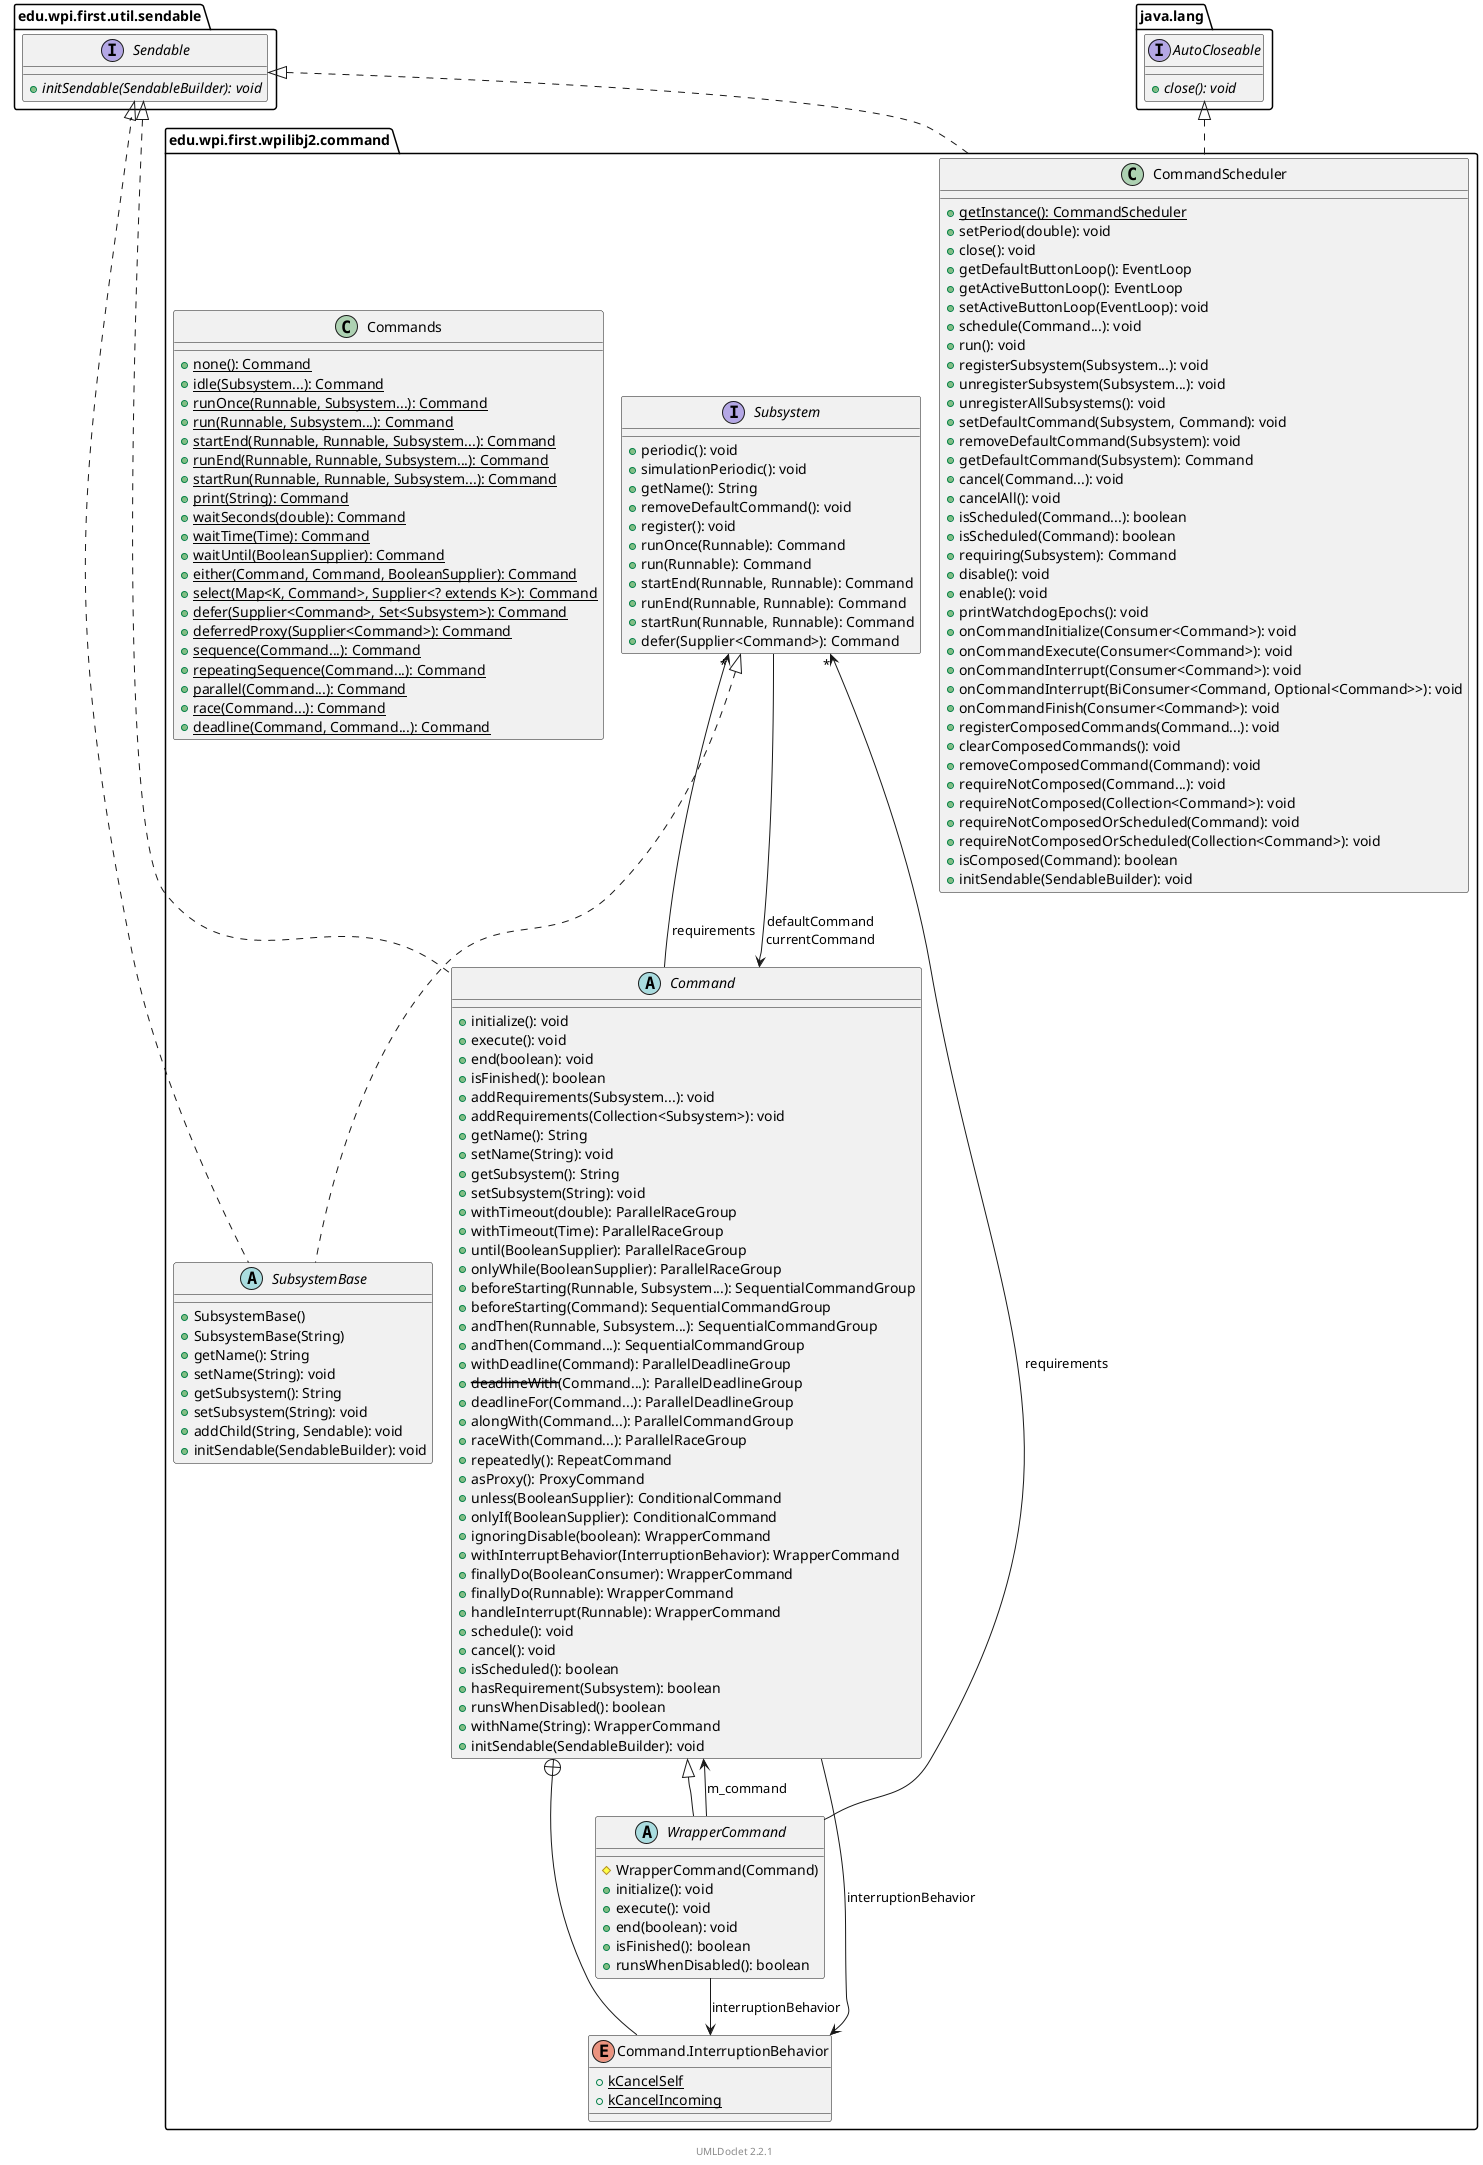 @startuml
    ' Copyright to this UML and generated images belongs to the author of the corresponding Java sources.

    ' This UML was generated by UMLDoclet (C) Copyright 2016-2025 Talsma ICT.
    ' UMLDoclet 2.2.1 is licensed under the Apache License, version 2.0
    ' and contains parts of PlantUML 1.2024.7 (ASL) Copyright 2009-2025, Arnaud Roques.

    !pragma layout smetana
    set separator ::

    package edu.wpi.first.wpilibj2.command {

        class CommandScheduler [[CommandScheduler.html]] {
            {static} +getInstance(): CommandScheduler
            +setPeriod(double): void
            +close(): void
            +getDefaultButtonLoop(): EventLoop
            +getActiveButtonLoop(): EventLoop
            +setActiveButtonLoop(EventLoop): void
            +schedule(Command...): void
            +run(): void
            +registerSubsystem(Subsystem...): void
            +unregisterSubsystem(Subsystem...): void
            +unregisterAllSubsystems(): void
            +setDefaultCommand(Subsystem, Command): void
            +removeDefaultCommand(Subsystem): void
            +getDefaultCommand(Subsystem): Command
            +cancel(Command...): void
            +cancelAll(): void
            +isScheduled(Command...): boolean
            +isScheduled(Command): boolean
            +requiring(Subsystem): Command
            +disable(): void
            +enable(): void
            +printWatchdogEpochs(): void
            +onCommandInitialize(Consumer<Command>): void
            +onCommandExecute(Consumer<Command>): void
            +onCommandInterrupt(Consumer<Command>): void
            +onCommandInterrupt(BiConsumer<Command, Optional<Command>>): void
            +onCommandFinish(Consumer<Command>): void
            +registerComposedCommands(Command...): void
            +clearComposedCommands(): void
            +removeComposedCommand(Command): void
            +requireNotComposed(Command...): void
            +requireNotComposed(Collection<Command>): void
            +requireNotComposedOrScheduled(Command): void
            +requireNotComposedOrScheduled(Collection<Command>): void
            +isComposed(Command): boolean
            +initSendable(SendableBuilder): void
        }

        interface Subsystem [[Subsystem.html]] {
            +periodic(): void
            +simulationPeriodic(): void
            +getName(): String
            +removeDefaultCommand(): void
            +register(): void
            +runOnce(Runnable): Command
            +run(Runnable): Command
            +startEnd(Runnable, Runnable): Command
            +runEnd(Runnable, Runnable): Command
            +startRun(Runnable, Runnable): Command
            +defer(Supplier<Command>): Command
        }

        class Commands [[Commands.html]] {
            {static} +none(): Command
            {static} +idle(Subsystem...): Command
            {static} +runOnce(Runnable, Subsystem...): Command
            {static} +run(Runnable, Subsystem...): Command
            {static} +startEnd(Runnable, Runnable, Subsystem...): Command
            {static} +runEnd(Runnable, Runnable, Subsystem...): Command
            {static} +startRun(Runnable, Runnable, Subsystem...): Command
            {static} +print(String): Command
            {static} +waitSeconds(double): Command
            {static} +waitTime(Time): Command
            {static} +waitUntil(BooleanSupplier): Command
            {static} +either(Command, Command, BooleanSupplier): Command
            {static} +select(Map<K, Command>, Supplier<? extends K>): Command
            {static} +defer(Supplier<Command>, Set<Subsystem>): Command
            {static} +deferredProxy(Supplier<Command>): Command
            {static} +sequence(Command...): Command
            {static} +repeatingSequence(Command...): Command
            {static} +parallel(Command...): Command
            {static} +race(Command...): Command
            {static} +deadline(Command, Command...): Command
        }

        abstract class SubsystemBase [[SubsystemBase.html]] {
            +SubsystemBase()
            +SubsystemBase(String)
            +getName(): String
            +setName(String): void
            +getSubsystem(): String
            +setSubsystem(String): void
            +addChild(String, Sendable): void
            +initSendable(SendableBuilder): void
        }

        abstract class WrapperCommand [[WrapperCommand.html]] {
            #WrapperCommand(Command)
            +initialize(): void
            +execute(): void
            +end(boolean): void
            +isFinished(): boolean
            +runsWhenDisabled(): boolean
        }

        abstract class Command [[Command.html]] {
            +initialize(): void
            +execute(): void
            +end(boolean): void
            +isFinished(): boolean
            +addRequirements(Subsystem...): void
            +addRequirements(Collection<Subsystem>): void
            +getName(): String
            +setName(String): void
            +getSubsystem(): String
            +setSubsystem(String): void
            +withTimeout(double): ParallelRaceGroup
            +withTimeout(Time): ParallelRaceGroup
            +until(BooleanSupplier): ParallelRaceGroup
            +onlyWhile(BooleanSupplier): ParallelRaceGroup
            +beforeStarting(Runnable, Subsystem...): SequentialCommandGroup
            +beforeStarting(Command): SequentialCommandGroup
            +andThen(Runnable, Subsystem...): SequentialCommandGroup
            +andThen(Command...): SequentialCommandGroup
            +withDeadline(Command): ParallelDeadlineGroup
            +--deadlineWith--(Command...): ParallelDeadlineGroup
            +deadlineFor(Command...): ParallelDeadlineGroup
            +alongWith(Command...): ParallelCommandGroup
            +raceWith(Command...): ParallelRaceGroup
            +repeatedly(): RepeatCommand
            +asProxy(): ProxyCommand
            +unless(BooleanSupplier): ConditionalCommand
            +onlyIf(BooleanSupplier): ConditionalCommand
            +ignoringDisable(boolean): WrapperCommand
            +withInterruptBehavior(InterruptionBehavior): WrapperCommand
            +finallyDo(BooleanConsumer): WrapperCommand
            +finallyDo(Runnable): WrapperCommand
            +handleInterrupt(Runnable): WrapperCommand
            +schedule(): void
            +cancel(): void
            +isScheduled(): boolean
            +hasRequirement(Subsystem): boolean
            +runsWhenDisabled(): boolean
            +withName(String): WrapperCommand
            +initSendable(SendableBuilder): void
        }

        enum Command.InterruptionBehavior [[Command.InterruptionBehavior.html]] {
            {static} +kCancelSelf
            {static} +kCancelIncoming
        }

    }

    package edu.wpi.first.util.sendable {
        interface Sendable [[../../util/sendable/Sendable.html]] {
            {abstract} +initSendable(SendableBuilder): void
        }
    }

    package java.lang {
        interface AutoCloseable {
            {abstract} +close(): void
        }
    }

    java.lang::AutoCloseable <|.. edu.wpi.first.wpilibj2.command::CommandScheduler
    edu.wpi.first.util.sendable::Sendable <|.. edu.wpi.first.wpilibj2.command::Command
    edu.wpi.first.util.sendable::Sendable <|.. edu.wpi.first.wpilibj2.command::CommandScheduler
    edu.wpi.first.util.sendable::Sendable <|.. edu.wpi.first.wpilibj2.command::SubsystemBase

    edu.wpi.first.wpilibj2.command::Command <|-- edu.wpi.first.wpilibj2.command::WrapperCommand
    edu.wpi.first.wpilibj2.command::WrapperCommand --> edu.wpi.first.wpilibj2.command::Command: m_command
    edu.wpi.first.wpilibj2.command::WrapperCommand --> "*" edu.wpi.first.wpilibj2.command::Subsystem: requirements
    edu.wpi.first.wpilibj2.command::WrapperCommand --> edu.wpi.first.wpilibj2.command::Command.InterruptionBehavior: interruptionBehavior
    edu.wpi.first.wpilibj2.command::Subsystem --> edu.wpi.first.wpilibj2.command::Command: defaultCommand\ncurrentCommand
    edu.wpi.first.wpilibj2.command::Subsystem <|.. edu.wpi.first.wpilibj2.command::SubsystemBase
    edu.wpi.first.wpilibj2.command::Command --> "*" edu.wpi.first.wpilibj2.command::Subsystem: requirements
    edu.wpi.first.wpilibj2.command::Command --> edu.wpi.first.wpilibj2.command::Command.InterruptionBehavior: interruptionBehavior
    edu.wpi.first.wpilibj2.command::Command +-- edu.wpi.first.wpilibj2.command::Command.InterruptionBehavior

    <style>
        footer {
            HyperLinkColor #8
            HyperLinkUnderlineThickness 0
        }
    </style>
    footer \n[[https://github.com/talsma-ict/umldoclet UMLDoclet 2.2.1]]
    ' Generated 2025-04-18T02:14:18.923349515Z[GMT]
@enduml
